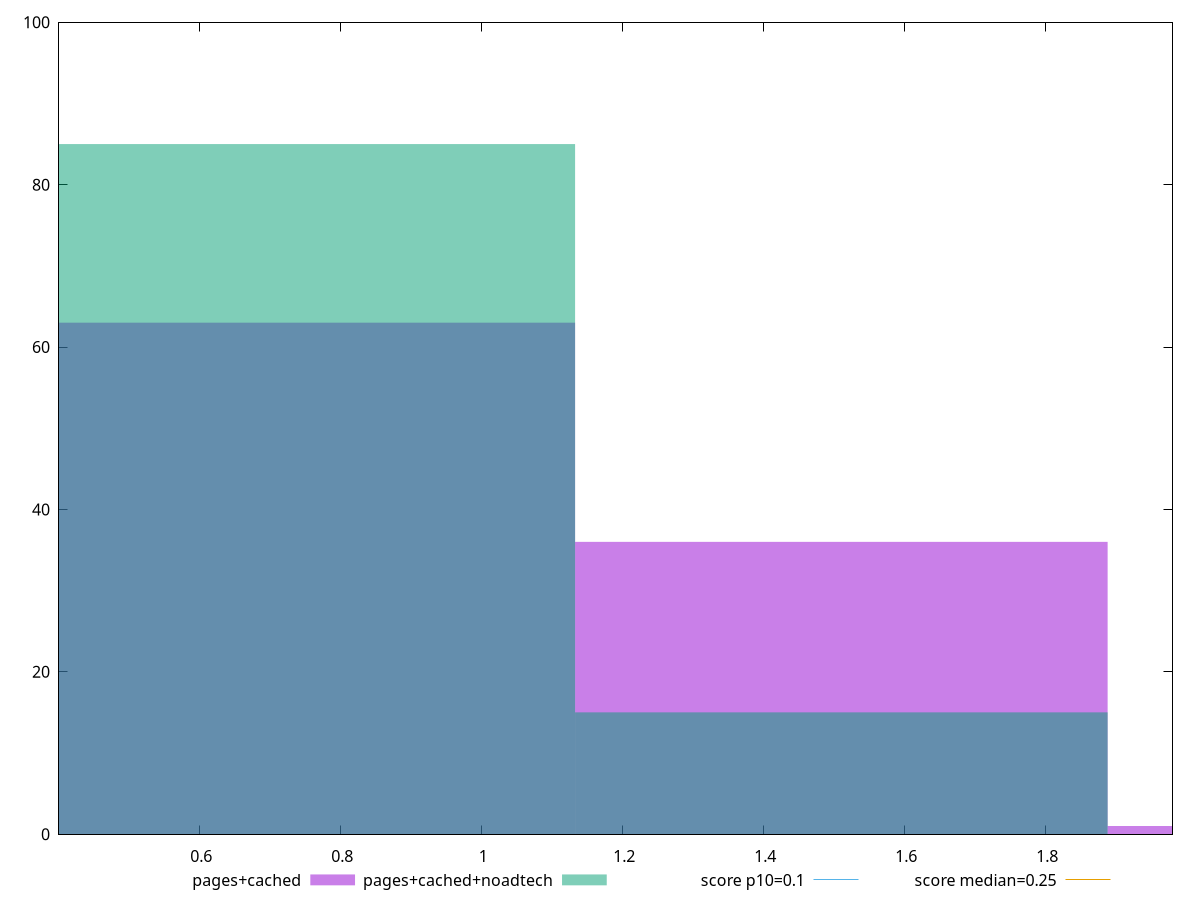 reset

$pagesCached <<EOF
1.5108690040789863 36
2.2663035061184793 1
0.7554345020394931 63
EOF

$pagesCachedNoadtech <<EOF
0.7554345020394931 85
1.5108690040789863 15
EOF

set key outside below
set boxwidth 0.7554345020394931
set xrange [0.40105458641052244:1.9806091851128471]
set yrange [0:100]
set trange [0:100]
set style fill transparent solid 0.5 noborder

set parametric
set terminal svg size 640, 500 enhanced background rgb 'white'
set output "report_00017_2021-02-10T15-08-03.406Z/cumulative-layout-shift/comparison/histogram/1_vs_2.svg"

plot $pagesCached title "pages+cached" with boxes, \
     $pagesCachedNoadtech title "pages+cached+noadtech" with boxes, \
     0.1,t title "score p10=0.1", \
     0.25,t title "score median=0.25"

reset

